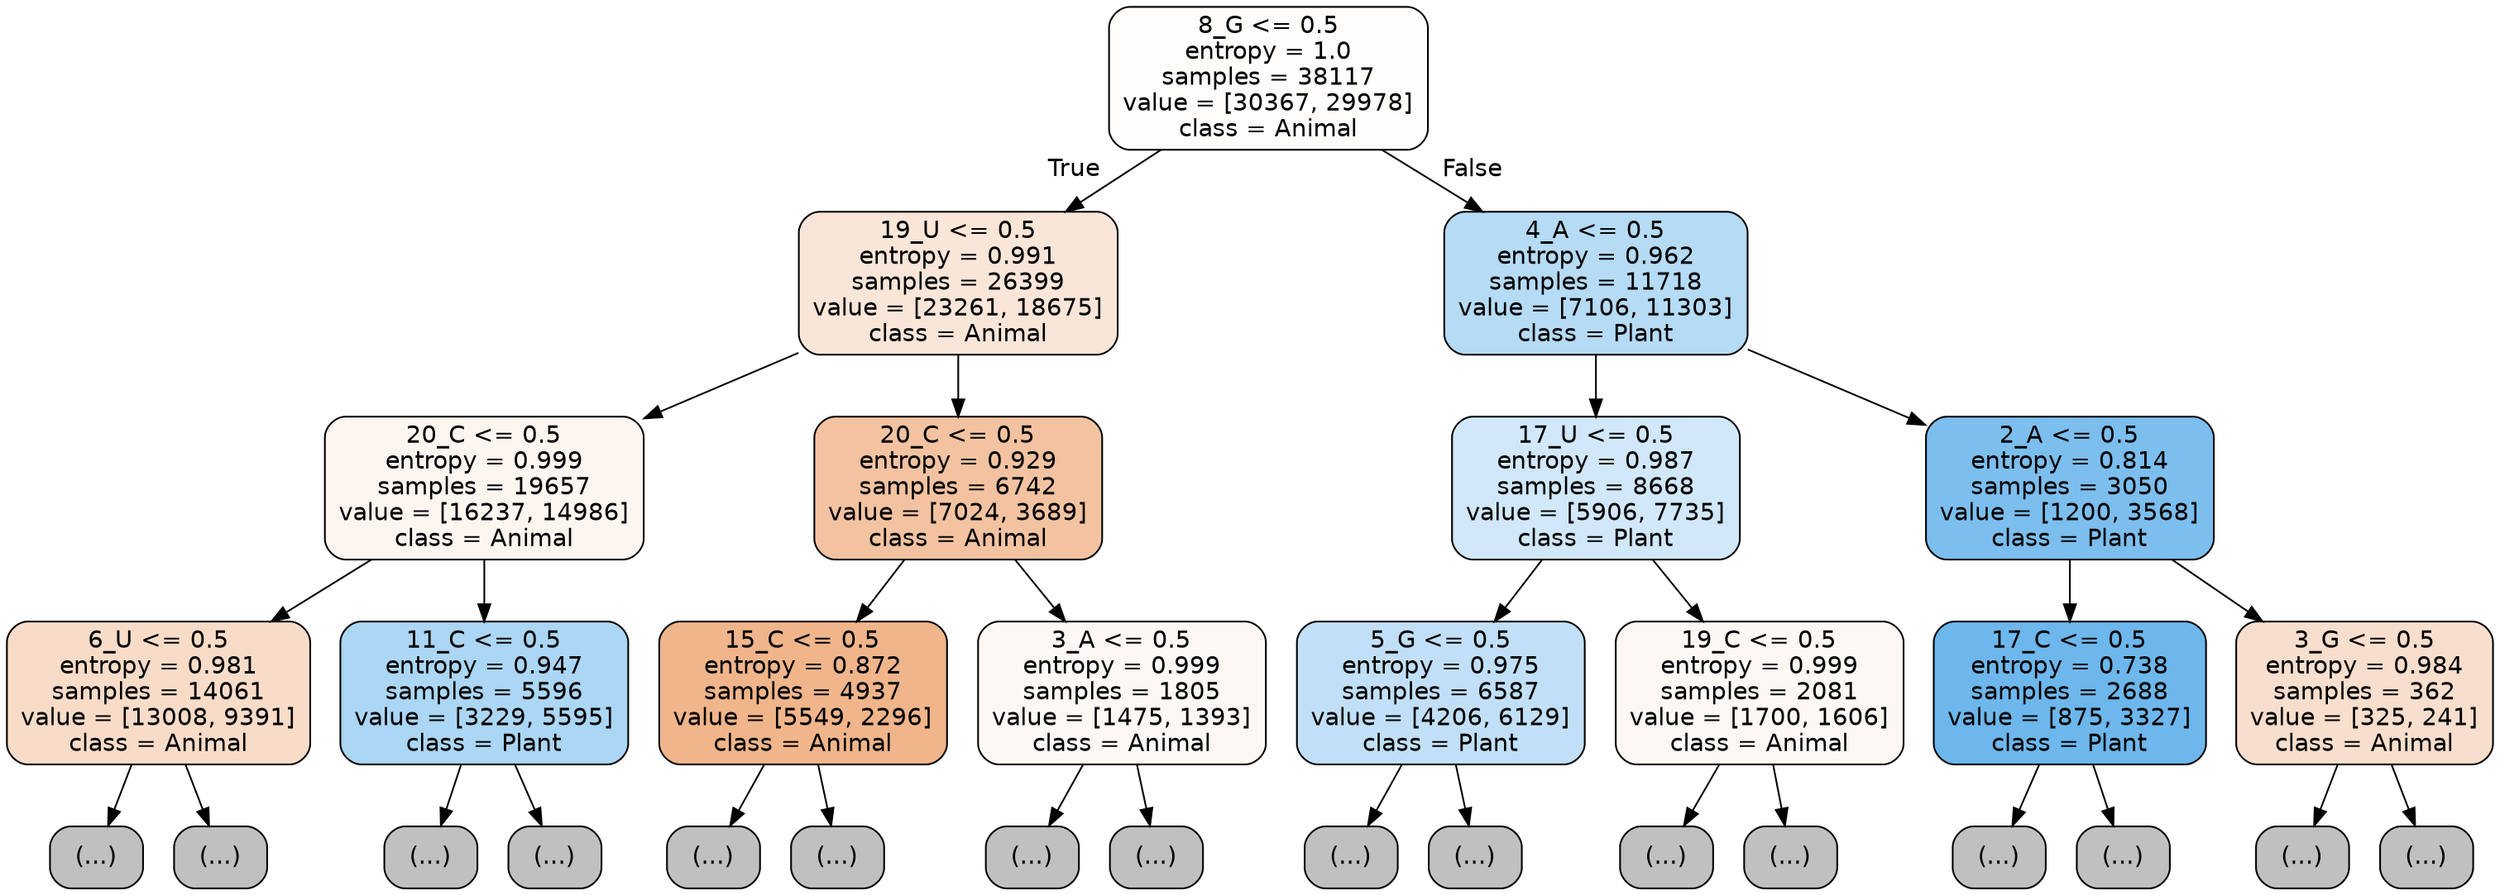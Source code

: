digraph Tree {
node [shape=box, style="filled, rounded", color="black", fontname="helvetica"] ;
edge [fontname="helvetica"] ;
0 [label="8_G <= 0.5\nentropy = 1.0\nsamples = 38117\nvalue = [30367, 29978]\nclass = Animal", fillcolor="#fffdfc"] ;
1 [label="19_U <= 0.5\nentropy = 0.991\nsamples = 26399\nvalue = [23261, 18675]\nclass = Animal", fillcolor="#fae6d8"] ;
0 -> 1 [labeldistance=2.5, labelangle=45, headlabel="True"] ;
2 [label="20_C <= 0.5\nentropy = 0.999\nsamples = 19657\nvalue = [16237, 14986]\nclass = Animal", fillcolor="#fdf5f0"] ;
1 -> 2 ;
3 [label="6_U <= 0.5\nentropy = 0.981\nsamples = 14061\nvalue = [13008, 9391]\nclass = Animal", fillcolor="#f8dcc8"] ;
2 -> 3 ;
4 [label="(...)", fillcolor="#C0C0C0"] ;
3 -> 4 ;
5177 [label="(...)", fillcolor="#C0C0C0"] ;
3 -> 5177 ;
6972 [label="11_C <= 0.5\nentropy = 0.947\nsamples = 5596\nvalue = [3229, 5595]\nclass = Plant", fillcolor="#abd6f4"] ;
2 -> 6972 ;
6973 [label="(...)", fillcolor="#C0C0C0"] ;
6972 -> 6973 ;
8594 [label="(...)", fillcolor="#C0C0C0"] ;
6972 -> 8594 ;
9137 [label="20_C <= 0.5\nentropy = 0.929\nsamples = 6742\nvalue = [7024, 3689]\nclass = Animal", fillcolor="#f3c3a1"] ;
1 -> 9137 ;
9138 [label="15_C <= 0.5\nentropy = 0.872\nsamples = 4937\nvalue = [5549, 2296]\nclass = Animal", fillcolor="#f0b58b"] ;
9137 -> 9138 ;
9139 [label="(...)", fillcolor="#C0C0C0"] ;
9138 -> 9139 ;
11054 [label="(...)", fillcolor="#C0C0C0"] ;
9138 -> 11054 ;
11607 [label="3_A <= 0.5\nentropy = 0.999\nsamples = 1805\nvalue = [1475, 1393]\nclass = Animal", fillcolor="#fef8f4"] ;
9137 -> 11607 ;
11608 [label="(...)", fillcolor="#C0C0C0"] ;
11607 -> 11608 ;
12225 [label="(...)", fillcolor="#C0C0C0"] ;
11607 -> 12225 ;
12460 [label="4_A <= 0.5\nentropy = 0.962\nsamples = 11718\nvalue = [7106, 11303]\nclass = Plant", fillcolor="#b5dbf5"] ;
0 -> 12460 [labeldistance=2.5, labelangle=-45, headlabel="False"] ;
12461 [label="17_U <= 0.5\nentropy = 0.987\nsamples = 8668\nvalue = [5906, 7735]\nclass = Plant", fillcolor="#d0e8f9"] ;
12460 -> 12461 ;
12462 [label="5_G <= 0.5\nentropy = 0.975\nsamples = 6587\nvalue = [4206, 6129]\nclass = Plant", fillcolor="#c1e0f7"] ;
12461 -> 12462 ;
12463 [label="(...)", fillcolor="#C0C0C0"] ;
12462 -> 12463 ;
14212 [label="(...)", fillcolor="#C0C0C0"] ;
12462 -> 14212 ;
14947 [label="19_C <= 0.5\nentropy = 0.999\nsamples = 2081\nvalue = [1700, 1606]\nclass = Animal", fillcolor="#fef8f4"] ;
12461 -> 14947 ;
14948 [label="(...)", fillcolor="#C0C0C0"] ;
14947 -> 14948 ;
15669 [label="(...)", fillcolor="#C0C0C0"] ;
14947 -> 15669 ;
15856 [label="2_A <= 0.5\nentropy = 0.814\nsamples = 3050\nvalue = [1200, 3568]\nclass = Plant", fillcolor="#7cbeee"] ;
12460 -> 15856 ;
15857 [label="17_C <= 0.5\nentropy = 0.738\nsamples = 2688\nvalue = [875, 3327]\nclass = Plant", fillcolor="#6db7ec"] ;
15856 -> 15857 ;
15858 [label="(...)", fillcolor="#C0C0C0"] ;
15857 -> 15858 ;
16461 [label="(...)", fillcolor="#C0C0C0"] ;
15857 -> 16461 ;
16624 [label="3_G <= 0.5\nentropy = 0.984\nsamples = 362\nvalue = [325, 241]\nclass = Animal", fillcolor="#f8decc"] ;
15856 -> 16624 ;
16625 [label="(...)", fillcolor="#C0C0C0"] ;
16624 -> 16625 ;
16766 [label="(...)", fillcolor="#C0C0C0"] ;
16624 -> 16766 ;
}